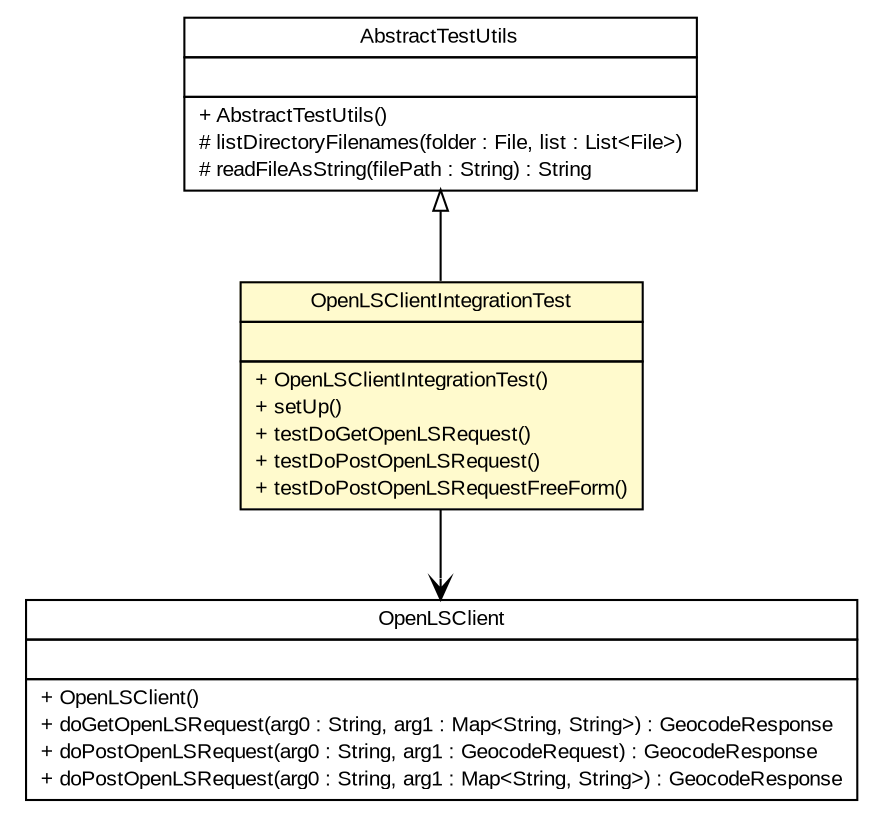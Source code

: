 #!/usr/local/bin/dot
#
# Class diagram 
# Generated by UMLGraph version R5_6 (http://www.umlgraph.org/)
#

digraph G {
	edge [fontname="arial",fontsize=10,labelfontname="arial",labelfontsize=10];
	node [fontname="arial",fontsize=10,shape=plaintext];
	nodesep=0.25;
	ranksep=0.5;
	// nl.mineleni.cbsviewer.servlet.gazetteer.lusclient.OpenLSClientIntegrationTest
	c339 [label=<<table title="nl.mineleni.cbsviewer.servlet.gazetteer.lusclient.OpenLSClientIntegrationTest" border="0" cellborder="1" cellspacing="0" cellpadding="2" port="p" bgcolor="lemonChiffon" href="./OpenLSClientIntegrationTest.html">
		<tr><td><table border="0" cellspacing="0" cellpadding="1">
<tr><td align="center" balign="center"> OpenLSClientIntegrationTest </td></tr>
		</table></td></tr>
		<tr><td><table border="0" cellspacing="0" cellpadding="1">
<tr><td align="left" balign="left">  </td></tr>
		</table></td></tr>
		<tr><td><table border="0" cellspacing="0" cellpadding="1">
<tr><td align="left" balign="left"> + OpenLSClientIntegrationTest() </td></tr>
<tr><td align="left" balign="left"> + setUp() </td></tr>
<tr><td align="left" balign="left"> + testDoGetOpenLSRequest() </td></tr>
<tr><td align="left" balign="left"> + testDoPostOpenLSRequest() </td></tr>
<tr><td align="left" balign="left"> + testDoPostOpenLSRequestFreeForm() </td></tr>
		</table></td></tr>
		</table>>, URL="./OpenLSClientIntegrationTest.html", fontname="arial", fontcolor="black", fontsize=10.0];
	// nl.mineleni.openls.AbstractTestUtils
	c349 [label=<<table title="nl.mineleni.openls.AbstractTestUtils" border="0" cellborder="1" cellspacing="0" cellpadding="2" port="p" href="../../../../openls/AbstractTestUtils.html">
		<tr><td><table border="0" cellspacing="0" cellpadding="1">
<tr><td align="center" balign="center"> AbstractTestUtils </td></tr>
		</table></td></tr>
		<tr><td><table border="0" cellspacing="0" cellpadding="1">
<tr><td align="left" balign="left">  </td></tr>
		</table></td></tr>
		<tr><td><table border="0" cellspacing="0" cellpadding="1">
<tr><td align="left" balign="left"> + AbstractTestUtils() </td></tr>
<tr><td align="left" balign="left"> # listDirectoryFilenames(folder : File, list : List&lt;File&gt;) </td></tr>
<tr><td align="left" balign="left"> # readFileAsString(filePath : String) : String </td></tr>
		</table></td></tr>
		</table>>, URL="../../../../openls/AbstractTestUtils.html", fontname="arial", fontcolor="black", fontsize=10.0];
	//nl.mineleni.cbsviewer.servlet.gazetteer.lusclient.OpenLSClientIntegrationTest extends nl.mineleni.openls.AbstractTestUtils
	c349:p -> c339:p [dir=back,arrowtail=empty];
	// nl.mineleni.cbsviewer.servlet.gazetteer.lusclient.OpenLSClientIntegrationTest NAVASSOC nl.mineleni.cbsviewer.servlet.gazetteer.lusclient.OpenLSClient
	c339:p -> c352:p [taillabel="", label="", headlabel="", fontname="arial", fontcolor="black", fontsize=10.0, color="black", arrowhead=open];
	// nl.mineleni.cbsviewer.servlet.gazetteer.lusclient.OpenLSClient
	c352 [label=<<table title="nl.mineleni.cbsviewer.servlet.gazetteer.lusclient.OpenLSClient" border="0" cellborder="1" cellspacing="0" cellpadding="2" port="p">
		<tr><td><table border="0" cellspacing="0" cellpadding="1">
<tr><td align="center" balign="center"> OpenLSClient </td></tr>
		</table></td></tr>
		<tr><td><table border="0" cellspacing="0" cellpadding="1">
<tr><td align="left" balign="left">  </td></tr>
		</table></td></tr>
		<tr><td><table border="0" cellspacing="0" cellpadding="1">
<tr><td align="left" balign="left"> + OpenLSClient() </td></tr>
<tr><td align="left" balign="left"> + doGetOpenLSRequest(arg0 : String, arg1 : Map&lt;String, String&gt;) : GeocodeResponse </td></tr>
<tr><td align="left" balign="left"> + doPostOpenLSRequest(arg0 : String, arg1 : GeocodeRequest) : GeocodeResponse </td></tr>
<tr><td align="left" balign="left"> + doPostOpenLSRequest(arg0 : String, arg1 : Map&lt;String, String&gt;) : GeocodeResponse </td></tr>
		</table></td></tr>
		</table>>, URL="null", fontname="arial", fontcolor="black", fontsize=10.0];
}

